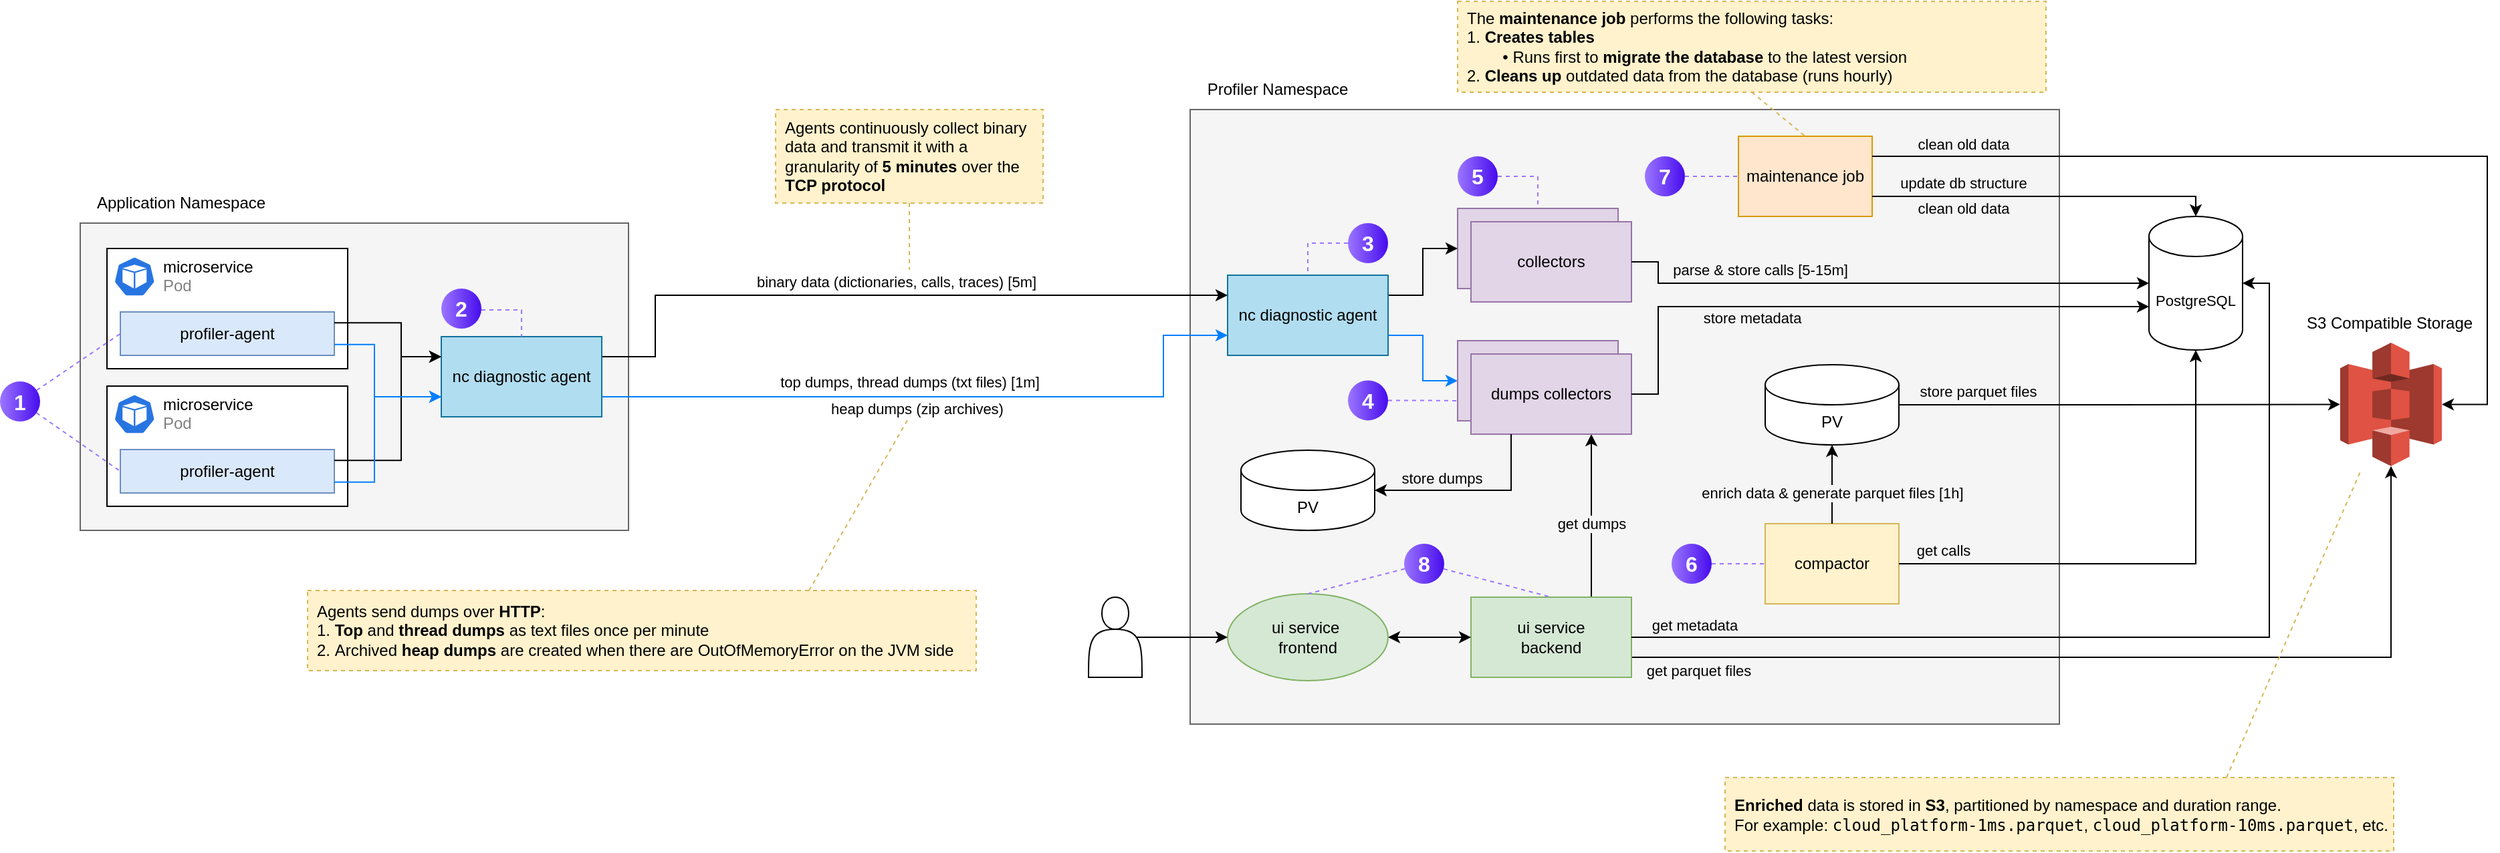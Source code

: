 <mxfile version="26.0.9" pages="2">
  <diagram id="FHbaf2GCtJhhZYs1ONkY" name="With Steps">
    <mxGraphModel dx="780" dy="496" grid="1" gridSize="10" guides="1" tooltips="1" connect="1" arrows="1" fold="1" page="1" pageScale="1" pageWidth="3000" pageHeight="3000" math="0" shadow="0">
      <root>
        <mxCell id="0" />
        <mxCell id="1" parent="0" />
        <mxCell id="_0dgUXA0g8c4YlFsxdia-1" value="" style="rounded=0;whiteSpace=wrap;html=1;fillColor=#f5f5f5;fontColor=#333333;strokeColor=#666666;" parent="1" vertex="1">
          <mxGeometry x="920" y="200" width="650" height="460" as="geometry" />
        </mxCell>
        <mxCell id="_0dgUXA0g8c4YlFsxdia-2" value="" style="rounded=0;whiteSpace=wrap;html=1;fillColor=#F5F5F5;fontColor=#333333;strokeColor=#666666;" parent="1" vertex="1">
          <mxGeometry x="90" y="285" width="410" height="230" as="geometry" />
        </mxCell>
        <mxCell id="_0dgUXA0g8c4YlFsxdia-3" value="" style="group" parent="1" vertex="1" connectable="0">
          <mxGeometry x="1120" y="274" width="130" height="70" as="geometry" />
        </mxCell>
        <mxCell id="_0dgUXA0g8c4YlFsxdia-4" value="" style="rounded=0;whiteSpace=wrap;html=1;fillColor=#e1d5e7;strokeColor=#9673a6;" parent="_0dgUXA0g8c4YlFsxdia-3" vertex="1">
          <mxGeometry width="120" height="60" as="geometry" />
        </mxCell>
        <mxCell id="_0dgUXA0g8c4YlFsxdia-5" value="collectors" style="rounded=0;whiteSpace=wrap;html=1;fillColor=#E1D5E7;strokeColor=#9673a6;" parent="_0dgUXA0g8c4YlFsxdia-3" vertex="1">
          <mxGeometry x="10" y="10" width="120" height="60" as="geometry" />
        </mxCell>
        <mxCell id="_0dgUXA0g8c4YlFsxdia-6" value="Application Namespace" style="text;html=1;align=center;verticalAlign=middle;resizable=0;points=[];autosize=1;strokeColor=none;fillColor=none;" parent="1" vertex="1">
          <mxGeometry x="90" y="255" width="150" height="30" as="geometry" />
        </mxCell>
        <mxCell id="_0dgUXA0g8c4YlFsxdia-7" value="&lt;font style=&quot;font-size: 11px;&quot;&gt;PostgreSQL&lt;/font&gt;" style="shape=cylinder3;whiteSpace=wrap;html=1;boundedLbl=1;backgroundOutline=1;size=15;" parent="1" vertex="1">
          <mxGeometry x="1637" y="280" width="70" height="100" as="geometry" />
        </mxCell>
        <mxCell id="_0dgUXA0g8c4YlFsxdia-8" value="PV" style="shape=cylinder3;whiteSpace=wrap;html=1;boundedLbl=1;backgroundOutline=1;size=15;" parent="1" vertex="1">
          <mxGeometry x="958" y="455" width="100" height="60" as="geometry" />
        </mxCell>
        <mxCell id="_0dgUXA0g8c4YlFsxdia-9" value="compactor" style="rounded=0;whiteSpace=wrap;html=1;fillColor=#FFF2CC;strokeColor=#d6b656;" parent="1" vertex="1">
          <mxGeometry x="1350" y="510" width="100" height="60" as="geometry" />
        </mxCell>
        <mxCell id="_0dgUXA0g8c4YlFsxdia-10" style="edgeStyle=orthogonalEdgeStyle;rounded=0;orthogonalLoop=1;jettySize=auto;html=1;exitX=1;exitY=0.5;exitDx=0;exitDy=0;exitPerimeter=0;entryX=0;entryY=0.5;entryDx=0;entryDy=0;entryPerimeter=0;" parent="1" source="_0dgUXA0g8c4YlFsxdia-12" target="_0dgUXA0g8c4YlFsxdia-48" edge="1">
          <mxGeometry relative="1" as="geometry">
            <mxPoint x="1777" y="421" as="targetPoint" />
          </mxGeometry>
        </mxCell>
        <mxCell id="_0dgUXA0g8c4YlFsxdia-11" value="store parquet files" style="edgeLabel;html=1;align=center;verticalAlign=middle;resizable=0;points=[];labelBackgroundColor=none;fontColor=default;" parent="_0dgUXA0g8c4YlFsxdia-10" vertex="1" connectable="0">
          <mxGeometry x="-0.582" y="1" relative="1" as="geometry">
            <mxPoint x="-10" y="-9" as="offset" />
          </mxGeometry>
        </mxCell>
        <mxCell id="_0dgUXA0g8c4YlFsxdia-12" value="PV" style="shape=cylinder3;whiteSpace=wrap;html=1;boundedLbl=1;backgroundOutline=1;size=15;" parent="1" vertex="1">
          <mxGeometry x="1350" y="391" width="100" height="60" as="geometry" />
        </mxCell>
        <mxCell id="_0dgUXA0g8c4YlFsxdia-13" style="edgeStyle=orthogonalEdgeStyle;rounded=0;orthogonalLoop=1;jettySize=auto;html=1;exitX=0.5;exitY=0;exitDx=0;exitDy=0;entryX=0.5;entryY=1;entryDx=0;entryDy=0;entryPerimeter=0;" parent="1" source="_0dgUXA0g8c4YlFsxdia-9" target="_0dgUXA0g8c4YlFsxdia-12" edge="1">
          <mxGeometry relative="1" as="geometry">
            <mxPoint x="1451" y="510" as="sourcePoint" />
          </mxGeometry>
        </mxCell>
        <mxCell id="_0dgUXA0g8c4YlFsxdia-14" value="enrich data &amp;amp; generate parquet files [1h]" style="edgeLabel;html=1;align=center;verticalAlign=middle;resizable=0;points=[];labelBackgroundColor=light-dark(#f5f5f5, #ededed);fontColor=default;" parent="_0dgUXA0g8c4YlFsxdia-13" vertex="1" connectable="0">
          <mxGeometry x="-0.258" y="3" relative="1" as="geometry">
            <mxPoint x="3" y="-1" as="offset" />
          </mxGeometry>
        </mxCell>
        <mxCell id="_0dgUXA0g8c4YlFsxdia-15" style="edgeStyle=orthogonalEdgeStyle;rounded=0;orthogonalLoop=1;jettySize=auto;html=1;exitX=1;exitY=0.75;exitDx=0;exitDy=0;entryX=0.5;entryY=1;entryDx=0;entryDy=0;entryPerimeter=0;sourcePerimeterSpacing=0;targetPerimeterSpacing=0;endSize=6;" parent="1" source="_0dgUXA0g8c4YlFsxdia-19" target="_0dgUXA0g8c4YlFsxdia-48" edge="1">
          <mxGeometry relative="1" as="geometry">
            <mxPoint x="1817.04" y="471" as="targetPoint" />
          </mxGeometry>
        </mxCell>
        <mxCell id="_0dgUXA0g8c4YlFsxdia-16" value="get parquet files" style="edgeLabel;html=1;align=center;verticalAlign=middle;resizable=0;points=[];labelBackgroundColor=light-dark(#f5f5f5, #ededed);fontColor=default;" parent="_0dgUXA0g8c4YlFsxdia-15" vertex="1" connectable="0">
          <mxGeometry x="-0.879" y="1" relative="1" as="geometry">
            <mxPoint x="7" y="11" as="offset" />
          </mxGeometry>
        </mxCell>
        <mxCell id="_0dgUXA0g8c4YlFsxdia-17" style="edgeStyle=orthogonalEdgeStyle;rounded=0;orthogonalLoop=1;jettySize=auto;html=1;exitX=0.75;exitY=0;exitDx=0;exitDy=0;entryX=0.75;entryY=1;entryDx=0;entryDy=0;" parent="1" source="_0dgUXA0g8c4YlFsxdia-19" target="_0dgUXA0g8c4YlFsxdia-61" edge="1">
          <mxGeometry relative="1" as="geometry" />
        </mxCell>
        <mxCell id="_0dgUXA0g8c4YlFsxdia-18" value="get dumps" style="edgeLabel;html=1;align=center;verticalAlign=middle;resizable=0;points=[];labelBackgroundColor=light-dark(#f5f5f5, #ededed);fontColor=default;" parent="_0dgUXA0g8c4YlFsxdia-17" vertex="1" connectable="0">
          <mxGeometry x="-0.067" relative="1" as="geometry">
            <mxPoint y="2" as="offset" />
          </mxGeometry>
        </mxCell>
        <mxCell id="_0dgUXA0g8c4YlFsxdia-19" value="ui service&lt;div&gt;backend&lt;/div&gt;" style="rounded=0;whiteSpace=wrap;html=1;fillColor=#D5E8D4;strokeColor=#82B366;" parent="1" vertex="1">
          <mxGeometry x="1130" y="565" width="120" height="60" as="geometry" />
        </mxCell>
        <mxCell id="_0dgUXA0g8c4YlFsxdia-20" value="&lt;div style=&quot;&quot;&gt;&lt;div&gt;&lt;span style=&quot;text-wrap: nowrap;&quot;&gt;Agents send dumps over &lt;b&gt;HTTP&lt;/b&gt;:&lt;/span&gt;&lt;/div&gt;&lt;div&gt;&lt;span style=&quot;text-wrap: nowrap; background-color: transparent; color: light-dark(rgb(0, 0, 0), rgb(255, 255, 255));&quot;&gt;1. &lt;b&gt;Top &lt;/b&gt;and &lt;b&gt;thread dumps&lt;/b&gt; as text files once per minute&lt;/span&gt;&lt;/div&gt;&lt;div&gt;&lt;span style=&quot;text-wrap: nowrap;&quot;&gt;2.&amp;nbsp;&lt;/span&gt;&lt;span style=&quot;background-color: transparent; text-wrap: nowrap;&quot;&gt;Archived &lt;b&gt;heap dumps&lt;/b&gt; are created when there are OutOfMemoryError on the JVM side&lt;/span&gt;&lt;/div&gt;&lt;/div&gt;" style="rounded=0;whiteSpace=wrap;html=1;labelBackgroundColor=none;fontSize=12;dashed=1;fillColor=#fff2cc;strokeColor=#d6b656;spacingLeft=5;align=left;" parent="1" vertex="1">
          <mxGeometry x="260" y="560" width="500" height="60" as="geometry" />
        </mxCell>
        <mxCell id="_0dgUXA0g8c4YlFsxdia-21" style="edgeStyle=orthogonalEdgeStyle;rounded=0;orthogonalLoop=1;jettySize=auto;html=1;exitX=1;exitY=0.5;exitDx=0;exitDy=0;entryX=0;entryY=0.5;entryDx=0;entryDy=0;startArrow=classic;startFill=1;" parent="1" source="_0dgUXA0g8c4YlFsxdia-22" target="_0dgUXA0g8c4YlFsxdia-19" edge="1">
          <mxGeometry relative="1" as="geometry" />
        </mxCell>
        <mxCell id="_0dgUXA0g8c4YlFsxdia-22" value="ui service&amp;nbsp;&lt;div&gt;frontend&lt;/div&gt;" style="ellipse;whiteSpace=wrap;html=1;fillColor=#D5E8D4;strokeColor=#82B366;" parent="1" vertex="1">
          <mxGeometry x="948" y="562.5" width="120" height="65" as="geometry" />
        </mxCell>
        <mxCell id="_0dgUXA0g8c4YlFsxdia-23" style="edgeStyle=orthogonalEdgeStyle;rounded=0;orthogonalLoop=1;jettySize=auto;html=1;exitX=0.9;exitY=0.5;exitDx=0;exitDy=0;exitPerimeter=0;entryX=0;entryY=0.5;entryDx=0;entryDy=0;" parent="1" source="_0dgUXA0g8c4YlFsxdia-24" target="_0dgUXA0g8c4YlFsxdia-22" edge="1">
          <mxGeometry relative="1" as="geometry" />
        </mxCell>
        <mxCell id="_0dgUXA0g8c4YlFsxdia-24" value="" style="shape=actor;whiteSpace=wrap;html=1;" parent="1" vertex="1">
          <mxGeometry x="844" y="565" width="40" height="60" as="geometry" />
        </mxCell>
        <mxCell id="_0dgUXA0g8c4YlFsxdia-25" value="maintenance job" style="rounded=0;whiteSpace=wrap;html=1;fillColor=#FFE6CC;strokeColor=#d79b00;" parent="1" vertex="1">
          <mxGeometry x="1330" y="220" width="100" height="60" as="geometry" />
        </mxCell>
        <mxCell id="_0dgUXA0g8c4YlFsxdia-26" style="edgeStyle=orthogonalEdgeStyle;rounded=0;orthogonalLoop=1;jettySize=auto;html=1;exitX=1;exitY=0.75;exitDx=0;exitDy=0;entryX=0.5;entryY=0;entryDx=0;entryDy=0;entryPerimeter=0;" parent="1" source="_0dgUXA0g8c4YlFsxdia-25" target="_0dgUXA0g8c4YlFsxdia-7" edge="1">
          <mxGeometry relative="1" as="geometry">
            <Array as="points">
              <mxPoint x="1672" y="265" />
            </Array>
          </mxGeometry>
        </mxCell>
        <mxCell id="_0dgUXA0g8c4YlFsxdia-27" style="edgeStyle=orthogonalEdgeStyle;rounded=0;orthogonalLoop=1;jettySize=auto;html=1;exitX=1;exitY=0.5;exitDx=0;exitDy=0;entryX=0.5;entryY=1;entryDx=0;entryDy=0;entryPerimeter=0;" parent="1" source="_0dgUXA0g8c4YlFsxdia-9" target="_0dgUXA0g8c4YlFsxdia-7" edge="1">
          <mxGeometry relative="1" as="geometry">
            <mxPoint x="1501" y="540" as="sourcePoint" />
          </mxGeometry>
        </mxCell>
        <mxCell id="_0dgUXA0g8c4YlFsxdia-28" value="get calls" style="edgeLabel;html=1;align=center;verticalAlign=middle;resizable=0;points=[];labelBackgroundColor=none;fontColor=default;" parent="_0dgUXA0g8c4YlFsxdia-27" vertex="1" connectable="0">
          <mxGeometry x="-0.831" y="-1" relative="1" as="geometry">
            <mxPoint y="-11" as="offset" />
          </mxGeometry>
        </mxCell>
        <mxCell id="_0dgUXA0g8c4YlFsxdia-29" style="edgeStyle=orthogonalEdgeStyle;rounded=0;orthogonalLoop=1;jettySize=auto;html=1;exitX=1;exitY=0.5;exitDx=0;exitDy=0;entryX=1;entryY=0.5;entryDx=0;entryDy=0;entryPerimeter=0;" parent="1" source="_0dgUXA0g8c4YlFsxdia-19" target="_0dgUXA0g8c4YlFsxdia-7" edge="1">
          <mxGeometry relative="1" as="geometry" />
        </mxCell>
        <mxCell id="_0dgUXA0g8c4YlFsxdia-30" value="get metadata" style="edgeLabel;html=1;align=center;verticalAlign=middle;resizable=0;points=[];labelBackgroundColor=light-dark(#f5f5f5, #ededed);fontColor=default;" parent="_0dgUXA0g8c4YlFsxdia-29" vertex="1" connectable="0">
          <mxGeometry x="-0.88" y="3" relative="1" as="geometry">
            <mxPoint x="1" y="-6" as="offset" />
          </mxGeometry>
        </mxCell>
        <mxCell id="_0dgUXA0g8c4YlFsxdia-31" style="edgeStyle=orthogonalEdgeStyle;rounded=0;orthogonalLoop=1;jettySize=auto;html=1;exitX=1;exitY=0.25;exitDx=0;exitDy=0;entryX=0;entryY=0.5;entryDx=0;entryDy=0;" parent="1" source="_0dgUXA0g8c4YlFsxdia-33" target="_0dgUXA0g8c4YlFsxdia-4" edge="1">
          <mxGeometry relative="1" as="geometry" />
        </mxCell>
        <mxCell id="_0dgUXA0g8c4YlFsxdia-32" style="edgeStyle=orthogonalEdgeStyle;rounded=0;orthogonalLoop=1;jettySize=auto;html=1;exitX=1;exitY=0.75;exitDx=0;exitDy=0;entryX=0;entryY=0.5;entryDx=0;entryDy=0;strokeColor=#007FFF;" parent="1" source="_0dgUXA0g8c4YlFsxdia-33" target="_0dgUXA0g8c4YlFsxdia-60" edge="1">
          <mxGeometry relative="1" as="geometry" />
        </mxCell>
        <mxCell id="_0dgUXA0g8c4YlFsxdia-33" value="nc diagnostic agent" style="rounded=0;whiteSpace=wrap;html=1;fillColor=#b1ddf0;strokeColor=#10739e;" parent="1" vertex="1">
          <mxGeometry x="948" y="324" width="120" height="60" as="geometry" />
        </mxCell>
        <mxCell id="_0dgUXA0g8c4YlFsxdia-34" value="&lt;div&gt;&lt;span style=&quot;&quot;&gt;clean old data&lt;/span&gt;&lt;/div&gt;" style="edgeLabel;html=1;align=center;verticalAlign=middle;resizable=0;points=[];labelBackgroundColor=light-dark(#f5f5f5, #ededed);fontColor=default;" parent="1" vertex="1" connectable="0">
          <mxGeometry x="1498.005" y="274" as="geometry" />
        </mxCell>
        <mxCell id="_0dgUXA0g8c4YlFsxdia-35" value="update db structure" style="edgeLabel;html=1;align=center;verticalAlign=middle;resizable=0;points=[];labelBackgroundColor=light-dark(#f5f5f5, #ededed);fontColor=default;" parent="1" vertex="1" connectable="0">
          <mxGeometry x="1498.003" y="255" as="geometry" />
        </mxCell>
        <mxCell id="_0dgUXA0g8c4YlFsxdia-36" value="&lt;b&gt;Enriched &lt;/b&gt;data is stored in &lt;b&gt;S3&lt;/b&gt;, partitioned by namespace and duration range.&lt;div&gt;For example: &lt;code data-is-only-node=&quot;&quot; data-end=&quot;134&quot; data-start=&quot;106&quot;&gt;cloud_platform-1ms.parquet&lt;/code&gt;, &lt;code data-end=&quot;165&quot; data-start=&quot;136&quot;&gt;cloud_platform-10ms.parquet&lt;/code&gt;, etc.&lt;br&gt;&lt;/div&gt;" style="rounded=0;whiteSpace=wrap;html=1;labelBackgroundColor=none;fontSize=12;dashed=1;fillColor=#fff2cc;strokeColor=#d6b656;spacingLeft=5;align=left;" parent="1" vertex="1">
          <mxGeometry x="1320" y="700" width="500" height="55" as="geometry" />
        </mxCell>
        <mxCell id="_0dgUXA0g8c4YlFsxdia-37" value="&lt;div&gt;&lt;div&gt;&lt;span style=&quot;text-wrap: nowrap;&quot;&gt;The &lt;b&gt;maintenance job&lt;/b&gt; performs the following tasks:&lt;/span&gt;&lt;/div&gt;&lt;div&gt;&lt;span style=&quot;color: light-dark(rgb(0, 0, 0), rgb(255, 255, 255)); text-wrap: nowrap; background-color: transparent;&quot;&gt;1.&amp;nbsp;&lt;/span&gt;&lt;b style=&quot;color: light-dark(rgb(0, 0, 0), rgb(255, 255, 255)); text-wrap: nowrap; background-color: transparent;&quot;&gt;Creates tables&lt;/b&gt;&lt;span style=&quot;text-wrap: nowrap;&quot;&gt;&lt;br&gt;&lt;/span&gt;&lt;/div&gt;&lt;div&gt;&lt;span style=&quot;background-color: transparent; text-wrap: nowrap;&quot;&gt;&lt;span style=&quot;white-space: pre;&quot;&gt;&#x9;&lt;/span&gt;•&amp;nbsp;&lt;/span&gt;&lt;span style=&quot;background-color: transparent; color: light-dark(rgb(0, 0, 0), rgb(255, 255, 255)); text-wrap: nowrap;&quot;&gt;Runs first to &lt;/span&gt;&lt;b style=&quot;background-color: transparent; color: light-dark(rgb(0, 0, 0), rgb(255, 255, 255)); text-wrap: nowrap;&quot;&gt;migrate the database&lt;/b&gt;&lt;span style=&quot;background-color: transparent; color: light-dark(rgb(0, 0, 0), rgb(255, 255, 255)); text-wrap: nowrap;&quot;&gt; to the latest version&lt;/span&gt;&lt;/div&gt;&lt;div&gt;&lt;span style=&quot;background-color: transparent; color: light-dark(rgb(0, 0, 0), rgb(255, 255, 255)); text-wrap: nowrap;&quot;&gt;2. &lt;/span&gt;&lt;b style=&quot;background-color: transparent; color: light-dark(rgb(0, 0, 0), rgb(255, 255, 255)); text-wrap: nowrap;&quot;&gt;Cleans up&lt;/b&gt;&lt;span style=&quot;background-color: transparent; color: light-dark(rgb(0, 0, 0), rgb(255, 255, 255)); text-wrap: nowrap;&quot;&gt; outdated data from the database (runs hourly)&lt;/span&gt;&lt;br&gt;&lt;/div&gt;&lt;/div&gt;" style="rounded=0;whiteSpace=wrap;html=1;labelBackgroundColor=none;fontSize=12;dashed=1;fillColor=#fff2cc;strokeColor=#d6b656;spacingLeft=5;align=left;" parent="1" vertex="1">
          <mxGeometry x="1120" y="119" width="440" height="68" as="geometry" />
        </mxCell>
        <mxCell id="_0dgUXA0g8c4YlFsxdia-38" value="" style="endArrow=none;dashed=1;html=1;rounded=0;fontSize=12;strokeColor=#d6b656;strokeWidth=1;fillColor=#fff2cc;exitX=0.75;exitY=0;exitDx=0;exitDy=0;" parent="1" source="_0dgUXA0g8c4YlFsxdia-36" edge="1">
          <mxGeometry width="50" height="50" relative="1" as="geometry">
            <mxPoint x="1850" y="570" as="sourcePoint" />
            <mxPoint x="1795.136" y="471" as="targetPoint" />
          </mxGeometry>
        </mxCell>
        <mxCell id="_0dgUXA0g8c4YlFsxdia-39" value="" style="group;fillColor=none;" parent="1" vertex="1" connectable="0">
          <mxGeometry x="110" y="304" width="180" height="96" as="geometry" />
        </mxCell>
        <mxCell id="_0dgUXA0g8c4YlFsxdia-40" value="&lt;blockquote style=&quot;margin: 0px 0px 0px 40px; border: none; padding: 0px;&quot;&gt;&lt;span style=&quot;background-color: initial;&quot;&gt;microservice&lt;/span&gt;&lt;/blockquote&gt;&lt;blockquote style=&quot;margin: 0px 0px 0px 40px; border: none; padding: 0px;&quot;&gt;&lt;span style=&quot;color: rgb(128, 128, 128); background-color: initial;&quot;&gt;Pod&lt;/span&gt;&lt;br&gt;&lt;/blockquote&gt;" style="strokeColor=default;fillColor=default;shadow=0;strokeWidth=1;rounded=0;absoluteArcSize=1;arcSize=2;fontSize=12;fontColor=#000000;align=left;html=1;verticalAlign=top;horizontal=1;spacingTop=0;" parent="_0dgUXA0g8c4YlFsxdia-39" vertex="1">
          <mxGeometry width="180" height="90" as="geometry" />
        </mxCell>
        <mxCell id="_0dgUXA0g8c4YlFsxdia-41" value="" style="aspect=fixed;sketch=0;html=1;dashed=0;whitespace=wrap;verticalLabelPosition=bottom;verticalAlign=top;fillColor=#2875E2;strokeColor=#ffffff;points=[[0.005,0.63,0],[0.1,0.2,0],[0.9,0.2,0],[0.5,0,0],[0.995,0.63,0],[0.72,0.99,0],[0.5,1,0],[0.28,0.99,0]];shape=mxgraph.kubernetes.icon2;prIcon=pod" parent="_0dgUXA0g8c4YlFsxdia-39" vertex="1">
          <mxGeometry x="5" y="6" width="31.24" height="30" as="geometry" />
        </mxCell>
        <mxCell id="_0dgUXA0g8c4YlFsxdia-42" value="profiler-agent" style="rounded=0;whiteSpace=wrap;html=1;fillColor=#dae8fc;strokeColor=#6c8ebf;" parent="_0dgUXA0g8c4YlFsxdia-39" vertex="1">
          <mxGeometry x="10" y="47.5" width="160" height="32.5" as="geometry" />
        </mxCell>
        <mxCell id="_0dgUXA0g8c4YlFsxdia-43" value="Profiler Namespace" style="text;html=1;align=center;verticalAlign=middle;resizable=0;points=[];autosize=1;strokeColor=none;fillColor=none;" parent="1" vertex="1">
          <mxGeometry x="920" y="170" width="130" height="30" as="geometry" />
        </mxCell>
        <mxCell id="_0dgUXA0g8c4YlFsxdia-44" value="" style="group" parent="1" vertex="1" connectable="0">
          <mxGeometry x="110" y="407" width="180" height="90" as="geometry" />
        </mxCell>
        <mxCell id="_0dgUXA0g8c4YlFsxdia-45" value="&lt;blockquote style=&quot;margin: 0px 0px 0px 40px; border: none; padding: 0px;&quot;&gt;&lt;span style=&quot;background-color: initial;&quot;&gt;microservice&lt;/span&gt;&lt;/blockquote&gt;&lt;blockquote style=&quot;margin: 0px 0px 0px 40px; border: none; padding: 0px;&quot;&gt;&lt;span style=&quot;color: rgb(128, 128, 128); background-color: initial;&quot;&gt;Pod&lt;/span&gt;&lt;br&gt;&lt;/blockquote&gt;" style="strokeColor=#000000;fillColor=default;shadow=0;strokeWidth=1;rounded=0;absoluteArcSize=1;arcSize=2;fontSize=12;fontColor=#000000;align=left;html=1;verticalAlign=top;horizontal=1;spacingTop=0;" parent="_0dgUXA0g8c4YlFsxdia-44" vertex="1">
          <mxGeometry width="180" height="90" as="geometry" />
        </mxCell>
        <mxCell id="_0dgUXA0g8c4YlFsxdia-46" value="" style="aspect=fixed;sketch=0;html=1;dashed=0;whitespace=wrap;verticalLabelPosition=bottom;verticalAlign=top;fillColor=#2875E2;strokeColor=#ffffff;points=[[0.005,0.63,0],[0.1,0.2,0],[0.9,0.2,0],[0.5,0,0],[0.995,0.63,0],[0.72,0.99,0],[0.5,1,0],[0.28,0.99,0]];shape=mxgraph.kubernetes.icon2;prIcon=pod" parent="_0dgUXA0g8c4YlFsxdia-44" vertex="1">
          <mxGeometry x="5" y="6" width="31.24" height="30" as="geometry" />
        </mxCell>
        <mxCell id="_0dgUXA0g8c4YlFsxdia-47" value="profiler-agent" style="rounded=0;whiteSpace=wrap;html=1;fillColor=#dae8fc;strokeColor=#6c8ebf;" parent="_0dgUXA0g8c4YlFsxdia-44" vertex="1">
          <mxGeometry x="10" y="47.5" width="160" height="32.5" as="geometry" />
        </mxCell>
        <mxCell id="_0dgUXA0g8c4YlFsxdia-48" value="" style="outlineConnect=0;dashed=0;verticalLabelPosition=bottom;verticalAlign=top;align=center;html=1;shape=mxgraph.aws3.s3;fillColor=#E05243;gradientColor=none;spacingBottom=0;spacing=2;" parent="1" vertex="1">
          <mxGeometry x="1780" y="374.5" width="76" height="92.4" as="geometry" />
        </mxCell>
        <mxCell id="_0dgUXA0g8c4YlFsxdia-49" value="&lt;span style=&quot;font-family: Helvetica; font-size: 12px; font-style: normal; font-variant-ligatures: normal; font-variant-caps: normal; font-weight: 400; letter-spacing: normal; orphans: 2; text-align: center; text-indent: 0px; text-transform: none; widows: 2; word-spacing: 0px; -webkit-text-stroke-width: 0px; white-space: nowrap; text-decoration-thickness: initial; text-decoration-style: initial; text-decoration-color: initial; float: none; display: inline !important;&quot;&gt;S3 Compatible Storage&lt;/span&gt;" style="text;whiteSpace=wrap;html=1;labelBackgroundColor=none;fontColor=default;" parent="1" vertex="1">
          <mxGeometry x="1753" y="345.5" width="130" height="29" as="geometry" />
        </mxCell>
        <mxCell id="_0dgUXA0g8c4YlFsxdia-50" style="edgeStyle=orthogonalEdgeStyle;rounded=0;orthogonalLoop=1;jettySize=auto;html=1;exitX=1;exitY=0.25;exitDx=0;exitDy=0;entryX=0;entryY=0.25;entryDx=0;entryDy=0;" parent="1" source="_0dgUXA0g8c4YlFsxdia-53" target="_0dgUXA0g8c4YlFsxdia-33" edge="1">
          <mxGeometry relative="1" as="geometry">
            <Array as="points">
              <mxPoint x="520" y="385" />
              <mxPoint x="520" y="339" />
            </Array>
          </mxGeometry>
        </mxCell>
        <mxCell id="_0dgUXA0g8c4YlFsxdia-51" value="binary data (dictionaries, calls, traces) [5m]" style="edgeLabel;html=1;align=center;verticalAlign=middle;resizable=0;points=[];" parent="_0dgUXA0g8c4YlFsxdia-50" vertex="1" connectable="0">
          <mxGeometry x="0.089" y="1" relative="1" as="geometry">
            <mxPoint x="-14" y="-9" as="offset" />
          </mxGeometry>
        </mxCell>
        <mxCell id="_0dgUXA0g8c4YlFsxdia-52" style="edgeStyle=orthogonalEdgeStyle;rounded=0;orthogonalLoop=1;jettySize=auto;html=1;exitX=1;exitY=0.75;exitDx=0;exitDy=0;entryX=0;entryY=0.75;entryDx=0;entryDy=0;strokeColor=#007FFF;" parent="1" source="_0dgUXA0g8c4YlFsxdia-53" target="_0dgUXA0g8c4YlFsxdia-33" edge="1">
          <mxGeometry relative="1" as="geometry">
            <Array as="points">
              <mxPoint x="900" y="415" />
              <mxPoint x="900" y="369" />
            </Array>
          </mxGeometry>
        </mxCell>
        <mxCell id="_0dgUXA0g8c4YlFsxdia-53" value="nc diagnostic agent" style="rounded=0;whiteSpace=wrap;html=1;fillColor=#B1DDF0;strokeColor=#10739e;" parent="1" vertex="1">
          <mxGeometry x="360" y="370" width="120" height="60" as="geometry" />
        </mxCell>
        <mxCell id="_0dgUXA0g8c4YlFsxdia-54" style="edgeStyle=orthogonalEdgeStyle;rounded=0;orthogonalLoop=1;jettySize=auto;html=1;exitX=1;exitY=0.25;exitDx=0;exitDy=0;entryX=0;entryY=0.25;entryDx=0;entryDy=0;" parent="1" source="_0dgUXA0g8c4YlFsxdia-42" target="_0dgUXA0g8c4YlFsxdia-53" edge="1">
          <mxGeometry relative="1" as="geometry">
            <Array as="points">
              <mxPoint x="330" y="360" />
              <mxPoint x="330" y="385" />
            </Array>
          </mxGeometry>
        </mxCell>
        <mxCell id="_0dgUXA0g8c4YlFsxdia-55" style="edgeStyle=orthogonalEdgeStyle;rounded=0;orthogonalLoop=1;jettySize=auto;html=1;exitX=1;exitY=0.25;exitDx=0;exitDy=0;entryX=0;entryY=0.25;entryDx=0;entryDy=0;" parent="1" source="_0dgUXA0g8c4YlFsxdia-47" target="_0dgUXA0g8c4YlFsxdia-53" edge="1">
          <mxGeometry relative="1" as="geometry">
            <Array as="points">
              <mxPoint x="330" y="463" />
              <mxPoint x="330" y="385" />
            </Array>
          </mxGeometry>
        </mxCell>
        <mxCell id="_0dgUXA0g8c4YlFsxdia-56" style="edgeStyle=orthogonalEdgeStyle;rounded=0;orthogonalLoop=1;jettySize=auto;html=1;exitX=1;exitY=0.75;exitDx=0;exitDy=0;entryX=0;entryY=0.75;entryDx=0;entryDy=0;strokeColor=#007FFF;" parent="1" source="_0dgUXA0g8c4YlFsxdia-42" target="_0dgUXA0g8c4YlFsxdia-53" edge="1">
          <mxGeometry relative="1" as="geometry">
            <Array as="points">
              <mxPoint x="310" y="376" />
              <mxPoint x="310" y="415" />
            </Array>
          </mxGeometry>
        </mxCell>
        <mxCell id="_0dgUXA0g8c4YlFsxdia-57" style="edgeStyle=orthogonalEdgeStyle;rounded=0;orthogonalLoop=1;jettySize=auto;html=1;exitX=1;exitY=0.75;exitDx=0;exitDy=0;entryX=0;entryY=0.75;entryDx=0;entryDy=0;strokeColor=#007FFF;" parent="1" source="_0dgUXA0g8c4YlFsxdia-47" target="_0dgUXA0g8c4YlFsxdia-53" edge="1">
          <mxGeometry relative="1" as="geometry">
            <Array as="points">
              <mxPoint x="310" y="479" />
              <mxPoint x="310" y="415" />
            </Array>
          </mxGeometry>
        </mxCell>
        <mxCell id="_0dgUXA0g8c4YlFsxdia-58" value="&lt;div style=&quot;&quot;&gt;Agents continuously collect binary data and transmit it with a granularity of &lt;b&gt;5 minutes&lt;/b&gt; over the &lt;b&gt;TCP protocol&lt;/b&gt;&lt;br&gt;&lt;/div&gt;" style="rounded=0;whiteSpace=wrap;html=1;labelBackgroundColor=none;fontSize=12;dashed=1;fillColor=#fff2cc;strokeColor=#d6b656;spacingLeft=5;align=left;" parent="1" vertex="1">
          <mxGeometry x="610" y="200" width="200" height="70" as="geometry" />
        </mxCell>
        <mxCell id="_0dgUXA0g8c4YlFsxdia-59" value="" style="group" parent="1" vertex="1" connectable="0">
          <mxGeometry x="1120" y="373" width="130" height="70" as="geometry" />
        </mxCell>
        <mxCell id="_0dgUXA0g8c4YlFsxdia-60" value="" style="rounded=0;whiteSpace=wrap;html=1;fillColor=#e1d5e7;strokeColor=#9673a6;" parent="_0dgUXA0g8c4YlFsxdia-59" vertex="1">
          <mxGeometry width="120" height="60" as="geometry" />
        </mxCell>
        <mxCell id="_0dgUXA0g8c4YlFsxdia-61" value="dumps collectors" style="rounded=0;whiteSpace=wrap;html=1;fillColor=#e1d5e7;strokeColor=#9673a6;" parent="_0dgUXA0g8c4YlFsxdia-59" vertex="1">
          <mxGeometry x="10" y="10" width="120" height="60" as="geometry" />
        </mxCell>
        <mxCell id="_0dgUXA0g8c4YlFsxdia-62" style="edgeStyle=orthogonalEdgeStyle;rounded=0;orthogonalLoop=1;jettySize=auto;html=1;exitX=1;exitY=0.5;exitDx=0;exitDy=0;entryX=0;entryY=0.5;entryDx=0;entryDy=0;entryPerimeter=0;" parent="1" source="_0dgUXA0g8c4YlFsxdia-5" target="_0dgUXA0g8c4YlFsxdia-7" edge="1">
          <mxGeometry relative="1" as="geometry">
            <Array as="points">
              <mxPoint x="1270" y="314" />
              <mxPoint x="1270" y="330" />
            </Array>
          </mxGeometry>
        </mxCell>
        <mxCell id="_0dgUXA0g8c4YlFsxdia-63" style="edgeStyle=orthogonalEdgeStyle;rounded=0;orthogonalLoop=1;jettySize=auto;html=1;exitX=1;exitY=0.5;exitDx=0;exitDy=0;entryX=0;entryY=0;entryDx=0;entryDy=67.5;entryPerimeter=0;" parent="1" source="_0dgUXA0g8c4YlFsxdia-61" target="_0dgUXA0g8c4YlFsxdia-7" edge="1">
          <mxGeometry relative="1" as="geometry">
            <Array as="points">
              <mxPoint x="1270" y="413" />
              <mxPoint x="1270" y="348" />
            </Array>
          </mxGeometry>
        </mxCell>
        <mxCell id="_0dgUXA0g8c4YlFsxdia-64" style="edgeStyle=orthogonalEdgeStyle;rounded=0;orthogonalLoop=1;jettySize=auto;html=1;exitX=0.25;exitY=1;exitDx=0;exitDy=0;entryX=1;entryY=0.5;entryDx=0;entryDy=0;entryPerimeter=0;" parent="1" source="_0dgUXA0g8c4YlFsxdia-61" target="_0dgUXA0g8c4YlFsxdia-8" edge="1">
          <mxGeometry relative="1" as="geometry" />
        </mxCell>
        <mxCell id="_0dgUXA0g8c4YlFsxdia-65" value="store dumps" style="edgeLabel;html=1;align=center;verticalAlign=middle;resizable=0;points=[];labelBackgroundColor=light-dark(#f5f5f5, #ededed);fontColor=default;" parent="_0dgUXA0g8c4YlFsxdia-64" vertex="1" connectable="0">
          <mxGeometry x="0.308" y="-2" relative="1" as="geometry">
            <mxPoint y="-7" as="offset" />
          </mxGeometry>
        </mxCell>
        <mxCell id="_0dgUXA0g8c4YlFsxdia-66" value="" style="endArrow=none;dashed=1;html=1;rounded=0;fontSize=12;strokeColor=#d6b656;strokeWidth=1;fillColor=#fff2cc;exitX=0.5;exitY=1;exitDx=0;exitDy=0;entryX=0.5;entryY=0;entryDx=0;entryDy=0;" parent="1" target="_0dgUXA0g8c4YlFsxdia-25" edge="1">
          <mxGeometry width="50" height="50" relative="1" as="geometry">
            <mxPoint x="1340" y="187" as="sourcePoint" />
            <mxPoint x="1400" y="229" as="targetPoint" />
          </mxGeometry>
        </mxCell>
        <mxCell id="_0dgUXA0g8c4YlFsxdia-67" value="top dumps, thread dumps (txt files) [&lt;span style=&quot;background-color: light-dark(#ffffff, var(--ge-dark-color, #121212)); color: light-dark(rgb(0, 0, 0), rgb(255, 255, 255));&quot;&gt;1m]&lt;/span&gt;" style="edgeLabel;html=1;align=center;verticalAlign=middle;resizable=0;points=[];" parent="1" vertex="1" connectable="0">
          <mxGeometry x="710.0" y="403.5" as="geometry" />
        </mxCell>
        <mxCell id="_0dgUXA0g8c4YlFsxdia-68" value="heap dumps (zip archives)&amp;nbsp;" style="edgeLabel;html=1;align=center;verticalAlign=middle;resizable=0;points=[];" parent="1" vertex="1" connectable="0">
          <mxGeometry x="717.0" y="423.5" as="geometry" />
        </mxCell>
        <mxCell id="_0dgUXA0g8c4YlFsxdia-69" value="" style="endArrow=none;dashed=1;html=1;rounded=0;fontSize=12;strokeColor=#d6b656;strokeWidth=1;fillColor=#fff2cc;exitX=0.5;exitY=1;exitDx=0;exitDy=0;" parent="1" source="_0dgUXA0g8c4YlFsxdia-58" edge="1">
          <mxGeometry width="50" height="50" relative="1" as="geometry">
            <mxPoint x="720" y="260" as="sourcePoint" />
            <mxPoint x="710" y="320" as="targetPoint" />
          </mxGeometry>
        </mxCell>
        <mxCell id="_0dgUXA0g8c4YlFsxdia-70" value="" style="endArrow=none;dashed=1;html=1;rounded=0;fontSize=12;strokeColor=#d6b656;strokeWidth=1;fillColor=#fff2cc;exitX=0.75;exitY=0;exitDx=0;exitDy=0;" parent="1" source="_0dgUXA0g8c4YlFsxdia-20" edge="1">
          <mxGeometry width="50" height="50" relative="1" as="geometry">
            <mxPoint x="720" y="280" as="sourcePoint" />
            <mxPoint x="710" y="430" as="targetPoint" />
          </mxGeometry>
        </mxCell>
        <mxCell id="_0dgUXA0g8c4YlFsxdia-99" style="rounded=0;orthogonalLoop=1;jettySize=auto;html=1;entryX=0;entryY=0.5;entryDx=0;entryDy=0;startArrow=none;startFill=0;endArrow=none;dashed=1;strokeColor=#9B76FF;" parent="1" source="_0dgUXA0g8c4YlFsxdia-92" target="_0dgUXA0g8c4YlFsxdia-47" edge="1">
          <mxGeometry relative="1" as="geometry" />
        </mxCell>
        <mxCell id="_0dgUXA0g8c4YlFsxdia-100" style="rounded=0;orthogonalLoop=1;jettySize=auto;html=1;entryX=0;entryY=0.5;entryDx=0;entryDy=0;dashed=1;endArrow=none;startFill=0;strokeColor=#9B76FF;" parent="1" source="_0dgUXA0g8c4YlFsxdia-92" target="_0dgUXA0g8c4YlFsxdia-42" edge="1">
          <mxGeometry relative="1" as="geometry" />
        </mxCell>
        <mxCell id="_0dgUXA0g8c4YlFsxdia-92" value="1" style="ellipse;whiteSpace=wrap;html=1;aspect=fixed;rotation=0;gradientColor=#470CED;strokeColor=none;gradientDirection=east;fillColor=#9B76FF;rounded=0;pointerEvents=0;fontFamily=Helvetica;fontSize=16;fontColor=#FFFFFF;spacingTop=4;spacingBottom=4;spacingLeft=4;spacingRight=4;points=[];fontStyle=1" parent="1" vertex="1">
          <mxGeometry x="30" y="403.5" width="30" height="30" as="geometry" />
        </mxCell>
        <mxCell id="_0dgUXA0g8c4YlFsxdia-104" style="edgeStyle=orthogonalEdgeStyle;rounded=0;orthogonalLoop=1;jettySize=auto;html=1;entryX=0.5;entryY=0;entryDx=0;entryDy=0;strokeColor=#9B76FF;dashed=1;endArrow=none;startFill=0;" parent="1" source="_0dgUXA0g8c4YlFsxdia-97" target="_0dgUXA0g8c4YlFsxdia-53" edge="1">
          <mxGeometry relative="1" as="geometry">
            <Array as="points">
              <mxPoint x="420" y="350" />
            </Array>
          </mxGeometry>
        </mxCell>
        <mxCell id="_0dgUXA0g8c4YlFsxdia-97" value="2" style="ellipse;whiteSpace=wrap;html=1;aspect=fixed;rotation=0;gradientColor=#470CED;strokeColor=none;gradientDirection=east;fillColor=#9B76FF;rounded=0;pointerEvents=0;fontFamily=Helvetica;fontSize=16;fontColor=#FFFFFF;spacingTop=4;spacingBottom=4;spacingLeft=4;spacingRight=4;points=[];fontStyle=1" parent="1" vertex="1">
          <mxGeometry x="360" y="334" width="30" height="30" as="geometry" />
        </mxCell>
        <mxCell id="_0dgUXA0g8c4YlFsxdia-106" style="edgeStyle=orthogonalEdgeStyle;rounded=0;orthogonalLoop=1;jettySize=auto;html=1;entryX=0.5;entryY=0;entryDx=0;entryDy=0;dashed=1;endArrow=none;startFill=0;strokeColor=#9B76FF;" parent="1" source="_0dgUXA0g8c4YlFsxdia-105" target="_0dgUXA0g8c4YlFsxdia-33" edge="1">
          <mxGeometry relative="1" as="geometry">
            <Array as="points">
              <mxPoint x="1008" y="300" />
            </Array>
          </mxGeometry>
        </mxCell>
        <mxCell id="_0dgUXA0g8c4YlFsxdia-105" value="3" style="ellipse;whiteSpace=wrap;html=1;aspect=fixed;rotation=0;gradientColor=#470CED;strokeColor=none;gradientDirection=east;fillColor=#9B76FF;rounded=0;pointerEvents=0;fontFamily=Helvetica;fontSize=16;fontColor=#FFFFFF;spacingTop=4;spacingBottom=4;spacingLeft=4;spacingRight=4;points=[];fontStyle=1" parent="1" vertex="1">
          <mxGeometry x="1038" y="285" width="30" height="30" as="geometry" />
        </mxCell>
        <mxCell id="_0dgUXA0g8c4YlFsxdia-108" style="edgeStyle=orthogonalEdgeStyle;rounded=0;orthogonalLoop=1;jettySize=auto;html=1;entryX=0;entryY=0.75;entryDx=0;entryDy=0;endArrow=none;startFill=0;dashed=1;strokeColor=#9B76FF;" parent="1" source="_0dgUXA0g8c4YlFsxdia-107" target="_0dgUXA0g8c4YlFsxdia-60" edge="1">
          <mxGeometry relative="1" as="geometry" />
        </mxCell>
        <mxCell id="_0dgUXA0g8c4YlFsxdia-107" value="4" style="ellipse;whiteSpace=wrap;html=1;aspect=fixed;rotation=0;gradientColor=#470CED;strokeColor=none;gradientDirection=east;fillColor=#9B76FF;rounded=0;pointerEvents=0;fontFamily=Helvetica;fontSize=16;fontColor=#FFFFFF;spacingTop=4;spacingBottom=4;spacingLeft=4;spacingRight=4;points=[];fontStyle=1" parent="1" vertex="1">
          <mxGeometry x="1038" y="402.7" width="30" height="30" as="geometry" />
        </mxCell>
        <mxCell id="_0dgUXA0g8c4YlFsxdia-111" style="edgeStyle=orthogonalEdgeStyle;rounded=0;orthogonalLoop=1;jettySize=auto;html=1;entryX=0.5;entryY=0;entryDx=0;entryDy=0;strokeColor=#9B76FF;endArrow=none;startFill=0;dashed=1;" parent="1" source="_0dgUXA0g8c4YlFsxdia-109" target="_0dgUXA0g8c4YlFsxdia-4" edge="1">
          <mxGeometry relative="1" as="geometry">
            <Array as="points">
              <mxPoint x="1180" y="250" />
            </Array>
          </mxGeometry>
        </mxCell>
        <mxCell id="_0dgUXA0g8c4YlFsxdia-109" value="5" style="ellipse;whiteSpace=wrap;html=1;aspect=fixed;rotation=0;gradientColor=#470CED;strokeColor=none;gradientDirection=east;fillColor=#9B76FF;rounded=0;pointerEvents=0;fontFamily=Helvetica;fontSize=16;fontColor=#FFFFFF;spacingTop=4;spacingBottom=4;spacingLeft=4;spacingRight=4;points=[];fontStyle=1" parent="1" vertex="1">
          <mxGeometry x="1120" y="235" width="30" height="30" as="geometry" />
        </mxCell>
        <mxCell id="_0dgUXA0g8c4YlFsxdia-114" style="edgeStyle=orthogonalEdgeStyle;rounded=0;orthogonalLoop=1;jettySize=auto;html=1;entryX=0;entryY=0.5;entryDx=0;entryDy=0;strokeColor=#9B76FF;endArrow=none;startFill=0;dashed=1;" parent="1" source="_0dgUXA0g8c4YlFsxdia-112" target="_0dgUXA0g8c4YlFsxdia-9" edge="1">
          <mxGeometry relative="1" as="geometry" />
        </mxCell>
        <mxCell id="_0dgUXA0g8c4YlFsxdia-112" value="6" style="ellipse;whiteSpace=wrap;html=1;aspect=fixed;rotation=0;gradientColor=#470CED;strokeColor=none;gradientDirection=east;fillColor=#9B76FF;rounded=0;pointerEvents=0;fontFamily=Helvetica;fontSize=16;fontColor=#FFFFFF;spacingTop=4;spacingBottom=4;spacingLeft=4;spacingRight=4;points=[];fontStyle=1" parent="1" vertex="1">
          <mxGeometry x="1280" y="525" width="30" height="30" as="geometry" />
        </mxCell>
        <mxCell id="_0dgUXA0g8c4YlFsxdia-118" style="edgeStyle=orthogonalEdgeStyle;rounded=0;orthogonalLoop=1;jettySize=auto;html=1;entryX=0;entryY=0.5;entryDx=0;entryDy=0;endArrow=none;startFill=0;strokeColor=#9B76FF;dashed=1;" parent="1" source="_0dgUXA0g8c4YlFsxdia-117" target="_0dgUXA0g8c4YlFsxdia-25" edge="1">
          <mxGeometry relative="1" as="geometry" />
        </mxCell>
        <mxCell id="_0dgUXA0g8c4YlFsxdia-117" value="7" style="ellipse;whiteSpace=wrap;html=1;aspect=fixed;rotation=0;gradientColor=#470CED;strokeColor=none;gradientDirection=east;fillColor=#9B76FF;rounded=0;pointerEvents=0;fontFamily=Helvetica;fontSize=16;fontColor=#FFFFFF;spacingTop=4;spacingBottom=4;spacingLeft=4;spacingRight=4;points=[];fontStyle=1" parent="1" vertex="1">
          <mxGeometry x="1260" y="235" width="30" height="30" as="geometry" />
        </mxCell>
        <mxCell id="_0dgUXA0g8c4YlFsxdia-121" style="rounded=0;orthogonalLoop=1;jettySize=auto;html=1;entryX=0.5;entryY=0;entryDx=0;entryDy=0;strokeColor=#9B76FF;endArrow=none;startFill=0;dashed=1;" parent="1" source="_0dgUXA0g8c4YlFsxdia-119" target="_0dgUXA0g8c4YlFsxdia-22" edge="1">
          <mxGeometry relative="1" as="geometry" />
        </mxCell>
        <mxCell id="_0dgUXA0g8c4YlFsxdia-122" style="rounded=0;orthogonalLoop=1;jettySize=auto;html=1;entryX=0.5;entryY=0;entryDx=0;entryDy=0;strokeColor=#9B76FF;endArrow=none;startFill=0;dashed=1;" parent="1" source="_0dgUXA0g8c4YlFsxdia-119" target="_0dgUXA0g8c4YlFsxdia-19" edge="1">
          <mxGeometry relative="1" as="geometry" />
        </mxCell>
        <mxCell id="_0dgUXA0g8c4YlFsxdia-119" value="8" style="ellipse;whiteSpace=wrap;html=1;aspect=fixed;rotation=0;gradientColor=#470CED;strokeColor=none;gradientDirection=east;fillColor=#9B76FF;rounded=0;pointerEvents=0;fontFamily=Helvetica;fontSize=16;fontColor=#FFFFFF;spacingTop=4;spacingBottom=4;spacingLeft=4;spacingRight=4;points=[];fontStyle=1" parent="1" vertex="1">
          <mxGeometry x="1080" y="525" width="30" height="30" as="geometry" />
        </mxCell>
        <mxCell id="LpKuNeXpybV-f3NLbSvo-1" value="parse &amp;amp; store calls [5-15m]" style="edgeLabel;html=1;align=center;verticalAlign=middle;resizable=0;points=[];fontColor=default;labelBackgroundColor=none;" parent="1" vertex="1" connectable="0">
          <mxGeometry x="1340" y="290" as="geometry">
            <mxPoint x="6" y="30" as="offset" />
          </mxGeometry>
        </mxCell>
        <mxCell id="LpKuNeXpybV-f3NLbSvo-2" value="store metadata" style="edgeLabel;html=1;align=center;verticalAlign=middle;resizable=0;points=[];fontColor=default;labelBackgroundColor=none;" parent="1" vertex="1" connectable="0">
          <mxGeometry x="1339.997" y="356.0" as="geometry" />
        </mxCell>
        <mxCell id="2nJbm70fbmF6R4WJWjnB-1" style="edgeStyle=orthogonalEdgeStyle;rounded=0;orthogonalLoop=1;jettySize=auto;html=1;exitX=1;exitY=0.25;exitDx=0;exitDy=0;entryX=1;entryY=0.5;entryDx=0;entryDy=0;entryPerimeter=0;" parent="1" source="_0dgUXA0g8c4YlFsxdia-25" target="_0dgUXA0g8c4YlFsxdia-48" edge="1">
          <mxGeometry relative="1" as="geometry">
            <Array as="points">
              <mxPoint x="1890" y="235" />
              <mxPoint x="1890" y="421" />
            </Array>
          </mxGeometry>
        </mxCell>
        <mxCell id="2nJbm70fbmF6R4WJWjnB-3" value="&lt;div&gt;&lt;span style=&quot;&quot;&gt;clean old data&lt;/span&gt;&lt;/div&gt;" style="edgeLabel;html=1;align=center;verticalAlign=middle;resizable=0;points=[];labelBackgroundColor=light-dark(#f5f5f5, #ededed);fontColor=default;" parent="1" vertex="1" connectable="0">
          <mxGeometry x="1497.995" y="226" as="geometry" />
        </mxCell>
      </root>
    </mxGraphModel>
  </diagram>
  <diagram id="BTPm5eAul0cIcQF_9M95" name="Main">
    <mxGraphModel dx="1300" dy="827" grid="1" gridSize="10" guides="1" tooltips="1" connect="1" arrows="1" fold="1" page="1" pageScale="1" pageWidth="3000" pageHeight="3000" math="0" shadow="0">
      <root>
        <mxCell id="0" />
        <mxCell id="1" parent="0" />
        <mxCell id="x3ROV1wlzOylkpjwtZsS-1" value="" style="rounded=0;whiteSpace=wrap;html=1;fillColor=#f5f5f5;fontColor=#333333;strokeColor=#666666;" parent="1" vertex="1">
          <mxGeometry x="920" y="200" width="650" height="460" as="geometry" />
        </mxCell>
        <mxCell id="x3ROV1wlzOylkpjwtZsS-2" value="" style="rounded=0;whiteSpace=wrap;html=1;fillColor=#f5f5f5;fontColor=#333333;strokeColor=#666666;" parent="1" vertex="1">
          <mxGeometry x="90" y="285" width="410" height="230" as="geometry" />
        </mxCell>
        <mxCell id="x3ROV1wlzOylkpjwtZsS-6" value="" style="group" parent="1" vertex="1" connectable="0">
          <mxGeometry x="1120" y="274" width="130" height="70" as="geometry" />
        </mxCell>
        <mxCell id="x3ROV1wlzOylkpjwtZsS-7" value="" style="rounded=0;whiteSpace=wrap;html=1;fillColor=#e1d5e7;strokeColor=#9673a6;" parent="x3ROV1wlzOylkpjwtZsS-6" vertex="1">
          <mxGeometry width="120" height="60" as="geometry" />
        </mxCell>
        <mxCell id="x3ROV1wlzOylkpjwtZsS-8" value="collectors" style="rounded=0;whiteSpace=wrap;html=1;fillColor=#e1d5e7;strokeColor=#9673a6;" parent="x3ROV1wlzOylkpjwtZsS-6" vertex="1">
          <mxGeometry x="10" y="10" width="120" height="60" as="geometry" />
        </mxCell>
        <mxCell id="x3ROV1wlzOylkpjwtZsS-9" value="Application Namespace" style="text;html=1;align=center;verticalAlign=middle;resizable=0;points=[];autosize=1;strokeColor=none;fillColor=none;" parent="1" vertex="1">
          <mxGeometry x="90" y="255" width="150" height="30" as="geometry" />
        </mxCell>
        <mxCell id="x3ROV1wlzOylkpjwtZsS-10" value="&lt;font style=&quot;font-size: 11px;&quot;&gt;PostgreSQL&lt;/font&gt;" style="shape=cylinder3;whiteSpace=wrap;html=1;boundedLbl=1;backgroundOutline=1;size=15;" parent="1" vertex="1">
          <mxGeometry x="1637" y="264" width="70" height="100" as="geometry" />
        </mxCell>
        <mxCell id="x3ROV1wlzOylkpjwtZsS-11" value="PV" style="shape=cylinder3;whiteSpace=wrap;html=1;boundedLbl=1;backgroundOutline=1;size=15;" parent="1" vertex="1">
          <mxGeometry x="958" y="455" width="100" height="60" as="geometry" />
        </mxCell>
        <mxCell id="x3ROV1wlzOylkpjwtZsS-14" value="compactor" style="rounded=0;whiteSpace=wrap;html=1;fillColor=#fff2cc;strokeColor=#d6b656;" parent="1" vertex="1">
          <mxGeometry x="1350" y="510" width="100" height="60" as="geometry" />
        </mxCell>
        <mxCell id="x3ROV1wlzOylkpjwtZsS-15" style="edgeStyle=orthogonalEdgeStyle;rounded=0;orthogonalLoop=1;jettySize=auto;html=1;exitX=1;exitY=0.5;exitDx=0;exitDy=0;exitPerimeter=0;entryX=0;entryY=0.5;entryDx=0;entryDy=0;entryPerimeter=0;" parent="1" source="x3ROV1wlzOylkpjwtZsS-17" target="x3ROV1wlzOylkpjwtZsS-57" edge="1">
          <mxGeometry relative="1" as="geometry">
            <mxPoint x="1777" y="421" as="targetPoint" />
          </mxGeometry>
        </mxCell>
        <mxCell id="x3ROV1wlzOylkpjwtZsS-16" value="store parquet files" style="edgeLabel;html=1;align=center;verticalAlign=middle;resizable=0;points=[];labelBackgroundColor=none;fontColor=default;" parent="x3ROV1wlzOylkpjwtZsS-15" vertex="1" connectable="0">
          <mxGeometry x="-0.582" y="1" relative="1" as="geometry">
            <mxPoint x="-10" y="-9" as="offset" />
          </mxGeometry>
        </mxCell>
        <mxCell id="x3ROV1wlzOylkpjwtZsS-17" value="PV" style="shape=cylinder3;whiteSpace=wrap;html=1;boundedLbl=1;backgroundOutline=1;size=15;" parent="1" vertex="1">
          <mxGeometry x="1350" y="391" width="100" height="60" as="geometry" />
        </mxCell>
        <mxCell id="x3ROV1wlzOylkpjwtZsS-18" style="edgeStyle=orthogonalEdgeStyle;rounded=0;orthogonalLoop=1;jettySize=auto;html=1;exitX=0.5;exitY=0;exitDx=0;exitDy=0;entryX=0.5;entryY=1;entryDx=0;entryDy=0;entryPerimeter=0;" parent="1" source="x3ROV1wlzOylkpjwtZsS-14" target="x3ROV1wlzOylkpjwtZsS-17" edge="1">
          <mxGeometry relative="1" as="geometry">
            <mxPoint x="1451" y="510" as="sourcePoint" />
          </mxGeometry>
        </mxCell>
        <mxCell id="x3ROV1wlzOylkpjwtZsS-19" value="enrich data &amp;amp; generate parquet files [1h]" style="edgeLabel;html=1;align=center;verticalAlign=middle;resizable=0;points=[];labelBackgroundColor=light-dark(#f5f5f5, #ededed);fontColor=default;" parent="x3ROV1wlzOylkpjwtZsS-18" vertex="1" connectable="0">
          <mxGeometry x="-0.258" y="3" relative="1" as="geometry">
            <mxPoint x="3" y="-1" as="offset" />
          </mxGeometry>
        </mxCell>
        <mxCell id="x3ROV1wlzOylkpjwtZsS-20" style="edgeStyle=orthogonalEdgeStyle;rounded=0;orthogonalLoop=1;jettySize=auto;html=1;exitX=1;exitY=0.75;exitDx=0;exitDy=0;entryX=0.5;entryY=1;entryDx=0;entryDy=0;entryPerimeter=0;sourcePerimeterSpacing=0;targetPerimeterSpacing=0;endSize=6;" parent="1" source="x3ROV1wlzOylkpjwtZsS-22" target="x3ROV1wlzOylkpjwtZsS-57" edge="1">
          <mxGeometry relative="1" as="geometry">
            <mxPoint x="1817.04" y="471" as="targetPoint" />
          </mxGeometry>
        </mxCell>
        <mxCell id="x3ROV1wlzOylkpjwtZsS-21" value="get parquet files" style="edgeLabel;html=1;align=center;verticalAlign=middle;resizable=0;points=[];labelBackgroundColor=light-dark(#f5f5f5, #ededed);fontColor=default;" parent="x3ROV1wlzOylkpjwtZsS-20" vertex="1" connectable="0">
          <mxGeometry x="-0.879" y="1" relative="1" as="geometry">
            <mxPoint x="7" y="11" as="offset" />
          </mxGeometry>
        </mxCell>
        <mxCell id="pT57T87r2NQnxWDxepqg-1" style="edgeStyle=orthogonalEdgeStyle;rounded=0;orthogonalLoop=1;jettySize=auto;html=1;exitX=0.75;exitY=0;exitDx=0;exitDy=0;entryX=0.75;entryY=1;entryDx=0;entryDy=0;" parent="1" source="x3ROV1wlzOylkpjwtZsS-22" target="x3ROV1wlzOylkpjwtZsS-5" edge="1">
          <mxGeometry relative="1" as="geometry" />
        </mxCell>
        <mxCell id="pT57T87r2NQnxWDxepqg-2" value="get dumps" style="edgeLabel;html=1;align=center;verticalAlign=middle;resizable=0;points=[];labelBackgroundColor=light-dark(#f5f5f5, #ededed);fontColor=default;" parent="pT57T87r2NQnxWDxepqg-1" vertex="1" connectable="0">
          <mxGeometry x="-0.067" relative="1" as="geometry">
            <mxPoint y="2" as="offset" />
          </mxGeometry>
        </mxCell>
        <mxCell id="x3ROV1wlzOylkpjwtZsS-22" value="ui service&lt;div&gt;backend&lt;/div&gt;" style="rounded=0;whiteSpace=wrap;html=1;fillColor=#d5e8d4;strokeColor=#82B366;" parent="1" vertex="1">
          <mxGeometry x="1130" y="565" width="120" height="60" as="geometry" />
        </mxCell>
        <mxCell id="x3ROV1wlzOylkpjwtZsS-23" value="&lt;div style=&quot;&quot;&gt;&lt;div&gt;&lt;span style=&quot;text-wrap: nowrap;&quot;&gt;Agents send dumps over &lt;b&gt;HTTP&lt;/b&gt;:&lt;/span&gt;&lt;/div&gt;&lt;div&gt;&lt;span style=&quot;text-wrap: nowrap; background-color: transparent; color: light-dark(rgb(0, 0, 0), rgb(255, 255, 255));&quot;&gt;1. &lt;b&gt;Top &lt;/b&gt;and &lt;b&gt;thread dumps&lt;/b&gt; as text files once per minute&lt;/span&gt;&lt;/div&gt;&lt;div&gt;&lt;span style=&quot;text-wrap: nowrap;&quot;&gt;2.&amp;nbsp;&lt;/span&gt;&lt;span style=&quot;background-color: transparent; text-wrap: nowrap;&quot;&gt;Archived &lt;b&gt;heap dumps&lt;/b&gt; are created when there are OutOfMemoryError on the JVM side&lt;/span&gt;&lt;/div&gt;&lt;/div&gt;" style="rounded=0;whiteSpace=wrap;html=1;labelBackgroundColor=none;fontSize=12;dashed=1;fillColor=#fff2cc;strokeColor=#d6b656;spacingLeft=5;align=left;" parent="1" vertex="1">
          <mxGeometry x="260" y="560" width="500" height="60" as="geometry" />
        </mxCell>
        <mxCell id="x3ROV1wlzOylkpjwtZsS-25" style="edgeStyle=orthogonalEdgeStyle;rounded=0;orthogonalLoop=1;jettySize=auto;html=1;exitX=1;exitY=0.5;exitDx=0;exitDy=0;entryX=0;entryY=0.5;entryDx=0;entryDy=0;startArrow=classic;startFill=1;" parent="1" source="x3ROV1wlzOylkpjwtZsS-26" target="x3ROV1wlzOylkpjwtZsS-22" edge="1">
          <mxGeometry relative="1" as="geometry" />
        </mxCell>
        <mxCell id="x3ROV1wlzOylkpjwtZsS-26" value="ui service&amp;nbsp;&lt;div&gt;frontend&lt;/div&gt;" style="ellipse;whiteSpace=wrap;html=1;fillColor=#D5E8D4;strokeColor=#82B366;" parent="1" vertex="1">
          <mxGeometry x="948" y="562.5" width="120" height="65" as="geometry" />
        </mxCell>
        <mxCell id="x3ROV1wlzOylkpjwtZsS-27" style="edgeStyle=orthogonalEdgeStyle;rounded=0;orthogonalLoop=1;jettySize=auto;html=1;exitX=0.9;exitY=0.5;exitDx=0;exitDy=0;exitPerimeter=0;entryX=0;entryY=0.5;entryDx=0;entryDy=0;" parent="1" source="x3ROV1wlzOylkpjwtZsS-28" target="x3ROV1wlzOylkpjwtZsS-26" edge="1">
          <mxGeometry relative="1" as="geometry" />
        </mxCell>
        <mxCell id="x3ROV1wlzOylkpjwtZsS-28" value="" style="shape=actor;whiteSpace=wrap;html=1;" parent="1" vertex="1">
          <mxGeometry x="844" y="565" width="40" height="60" as="geometry" />
        </mxCell>
        <mxCell id="x3ROV1wlzOylkpjwtZsS-29" value="maintenance job" style="rounded=0;whiteSpace=wrap;html=1;fillColor=#ffe6cc;strokeColor=#d79b00;" parent="1" vertex="1">
          <mxGeometry x="1330" y="220" width="100" height="60" as="geometry" />
        </mxCell>
        <mxCell id="x3ROV1wlzOylkpjwtZsS-34" style="edgeStyle=orthogonalEdgeStyle;rounded=0;orthogonalLoop=1;jettySize=auto;html=1;exitX=1;exitY=0.5;exitDx=0;exitDy=0;entryX=0.5;entryY=0;entryDx=0;entryDy=0;entryPerimeter=0;" parent="1" source="x3ROV1wlzOylkpjwtZsS-29" target="x3ROV1wlzOylkpjwtZsS-10" edge="1">
          <mxGeometry relative="1" as="geometry">
            <Array as="points">
              <mxPoint x="1672" y="250" />
            </Array>
          </mxGeometry>
        </mxCell>
        <mxCell id="x3ROV1wlzOylkpjwtZsS-35" style="edgeStyle=orthogonalEdgeStyle;rounded=0;orthogonalLoop=1;jettySize=auto;html=1;exitX=1;exitY=0.5;exitDx=0;exitDy=0;entryX=0.5;entryY=1;entryDx=0;entryDy=0;entryPerimeter=0;" parent="1" source="x3ROV1wlzOylkpjwtZsS-14" target="x3ROV1wlzOylkpjwtZsS-10" edge="1">
          <mxGeometry relative="1" as="geometry">
            <mxPoint x="1501" y="540" as="sourcePoint" />
          </mxGeometry>
        </mxCell>
        <mxCell id="x3ROV1wlzOylkpjwtZsS-36" value="get calls" style="edgeLabel;html=1;align=center;verticalAlign=middle;resizable=0;points=[];labelBackgroundColor=none;fontColor=default;" parent="x3ROV1wlzOylkpjwtZsS-35" vertex="1" connectable="0">
          <mxGeometry x="-0.831" y="-1" relative="1" as="geometry">
            <mxPoint y="-11" as="offset" />
          </mxGeometry>
        </mxCell>
        <mxCell id="x3ROV1wlzOylkpjwtZsS-37" style="edgeStyle=orthogonalEdgeStyle;rounded=0;orthogonalLoop=1;jettySize=auto;html=1;exitX=1;exitY=0.5;exitDx=0;exitDy=0;entryX=1;entryY=0.5;entryDx=0;entryDy=0;entryPerimeter=0;" parent="1" source="x3ROV1wlzOylkpjwtZsS-22" target="x3ROV1wlzOylkpjwtZsS-10" edge="1">
          <mxGeometry relative="1" as="geometry" />
        </mxCell>
        <mxCell id="x3ROV1wlzOylkpjwtZsS-38" value="get metadata" style="edgeLabel;html=1;align=center;verticalAlign=middle;resizable=0;points=[];labelBackgroundColor=light-dark(#f5f5f5, #ededed);fontColor=default;" parent="x3ROV1wlzOylkpjwtZsS-37" vertex="1" connectable="0">
          <mxGeometry x="-0.88" y="3" relative="1" as="geometry">
            <mxPoint x="1" y="-6" as="offset" />
          </mxGeometry>
        </mxCell>
        <mxCell id="fMyUaJlKTqiFzUqrgqSy-5" style="edgeStyle=orthogonalEdgeStyle;rounded=0;orthogonalLoop=1;jettySize=auto;html=1;exitX=1;exitY=0.25;exitDx=0;exitDy=0;entryX=0;entryY=0.5;entryDx=0;entryDy=0;" parent="1" source="x3ROV1wlzOylkpjwtZsS-41" target="x3ROV1wlzOylkpjwtZsS-7" edge="1">
          <mxGeometry relative="1" as="geometry" />
        </mxCell>
        <mxCell id="fMyUaJlKTqiFzUqrgqSy-6" style="edgeStyle=orthogonalEdgeStyle;rounded=0;orthogonalLoop=1;jettySize=auto;html=1;exitX=1;exitY=0.75;exitDx=0;exitDy=0;entryX=0;entryY=0.5;entryDx=0;entryDy=0;strokeColor=#007FFF;" parent="1" source="x3ROV1wlzOylkpjwtZsS-41" target="x3ROV1wlzOylkpjwtZsS-4" edge="1">
          <mxGeometry relative="1" as="geometry" />
        </mxCell>
        <mxCell id="x3ROV1wlzOylkpjwtZsS-41" value="nc diagnostic agent" style="rounded=0;whiteSpace=wrap;html=1;fillColor=#b1ddf0;strokeColor=#10739e;" parent="1" vertex="1">
          <mxGeometry x="948" y="324" width="120" height="60" as="geometry" />
        </mxCell>
        <mxCell id="x3ROV1wlzOylkpjwtZsS-42" value="&lt;div&gt;&lt;span style=&quot;&quot;&gt;clean old data&lt;/span&gt;&lt;/div&gt;" style="edgeLabel;html=1;align=center;verticalAlign=middle;resizable=0;points=[];labelBackgroundColor=light-dark(#f5f5f5, #ededed);fontColor=default;" parent="1" vertex="1" connectable="0">
          <mxGeometry x="1498.845" y="260" as="geometry" />
        </mxCell>
        <mxCell id="x3ROV1wlzOylkpjwtZsS-43" value="update db structure" style="edgeLabel;html=1;align=center;verticalAlign=middle;resizable=0;points=[];labelBackgroundColor=light-dark(#f5f5f5, #ededed);fontColor=default;" parent="1" vertex="1" connectable="0">
          <mxGeometry x="1498.003" y="240" as="geometry" />
        </mxCell>
        <mxCell id="x3ROV1wlzOylkpjwtZsS-44" value="&lt;b&gt;Enriched &lt;/b&gt;data is stored in &lt;b&gt;S3&lt;/b&gt;, partitioned by namespace and duration range.&lt;div&gt;For example: &lt;code data-is-only-node=&quot;&quot; data-end=&quot;134&quot; data-start=&quot;106&quot;&gt;cloud_platform-1ms.parquet&lt;/code&gt;, &lt;code data-end=&quot;165&quot; data-start=&quot;136&quot;&gt;cloud_platform-10ms.parquet&lt;/code&gt;, etc.&lt;br&gt;&lt;/div&gt;" style="rounded=0;whiteSpace=wrap;html=1;labelBackgroundColor=none;fontSize=12;dashed=1;fillColor=#fff2cc;strokeColor=#d6b656;spacingLeft=5;align=left;" parent="1" vertex="1">
          <mxGeometry x="1320" y="700" width="500" height="55" as="geometry" />
        </mxCell>
        <mxCell id="x3ROV1wlzOylkpjwtZsS-45" value="&lt;div&gt;&lt;div&gt;&lt;span style=&quot;text-wrap: nowrap;&quot;&gt;The &lt;b&gt;maintenance job&lt;/b&gt; performs the following tasks:&lt;/span&gt;&lt;/div&gt;&lt;div&gt;&lt;span style=&quot;color: light-dark(rgb(0, 0, 0), rgb(255, 255, 255)); text-wrap: nowrap; background-color: transparent;&quot;&gt;1.&amp;nbsp;&lt;/span&gt;&lt;b style=&quot;color: light-dark(rgb(0, 0, 0), rgb(255, 255, 255)); text-wrap: nowrap; background-color: transparent;&quot;&gt;Creates tables&lt;/b&gt;&lt;span style=&quot;text-wrap: nowrap;&quot;&gt;&lt;br&gt;&lt;/span&gt;&lt;/div&gt;&lt;div&gt;&lt;span style=&quot;background-color: transparent; text-wrap: nowrap;&quot;&gt;&lt;span style=&quot;white-space: pre;&quot;&gt;&#x9;&lt;/span&gt;•&amp;nbsp;&lt;/span&gt;&lt;span style=&quot;background-color: transparent; color: light-dark(rgb(0, 0, 0), rgb(255, 255, 255)); text-wrap: nowrap;&quot;&gt;Runs first to &lt;/span&gt;&lt;b style=&quot;background-color: transparent; color: light-dark(rgb(0, 0, 0), rgb(255, 255, 255)); text-wrap: nowrap;&quot;&gt;migrate the database&lt;/b&gt;&lt;span style=&quot;background-color: transparent; color: light-dark(rgb(0, 0, 0), rgb(255, 255, 255)); text-wrap: nowrap;&quot;&gt; to the latest version&lt;/span&gt;&lt;/div&gt;&lt;div&gt;&lt;span style=&quot;background-color: transparent; color: light-dark(rgb(0, 0, 0), rgb(255, 255, 255)); text-wrap: nowrap;&quot;&gt;2. &lt;/span&gt;&lt;b style=&quot;background-color: transparent; color: light-dark(rgb(0, 0, 0), rgb(255, 255, 255)); text-wrap: nowrap;&quot;&gt;Cleans up&lt;/b&gt;&lt;span style=&quot;background-color: transparent; color: light-dark(rgb(0, 0, 0), rgb(255, 255, 255)); text-wrap: nowrap;&quot;&gt; outdated data from the database (runs hourly)&lt;/span&gt;&lt;br&gt;&lt;/div&gt;&lt;/div&gt;" style="rounded=0;whiteSpace=wrap;html=1;labelBackgroundColor=none;fontSize=12;dashed=1;fillColor=#fff2cc;strokeColor=#d6b656;spacingLeft=5;align=left;" parent="1" vertex="1">
          <mxGeometry x="1120" y="119" width="440" height="68" as="geometry" />
        </mxCell>
        <mxCell id="x3ROV1wlzOylkpjwtZsS-47" value="" style="endArrow=none;dashed=1;html=1;rounded=0;fontSize=12;strokeColor=#d6b656;strokeWidth=1;fillColor=#fff2cc;exitX=0.75;exitY=0;exitDx=0;exitDy=0;" parent="1" source="x3ROV1wlzOylkpjwtZsS-44" edge="1">
          <mxGeometry width="50" height="50" relative="1" as="geometry">
            <mxPoint x="1850" y="570" as="sourcePoint" />
            <mxPoint x="1795.136" y="471" as="targetPoint" />
          </mxGeometry>
        </mxCell>
        <mxCell id="x3ROV1wlzOylkpjwtZsS-48" value="" style="group" parent="1" vertex="1" connectable="0">
          <mxGeometry x="110" y="304" width="180" height="90" as="geometry" />
        </mxCell>
        <mxCell id="x3ROV1wlzOylkpjwtZsS-49" value="&lt;blockquote style=&quot;margin: 0px 0px 0px 40px; border: none; padding: 0px;&quot;&gt;&lt;span style=&quot;background-color: initial;&quot;&gt;microservice&lt;/span&gt;&lt;/blockquote&gt;&lt;blockquote style=&quot;margin: 0px 0px 0px 40px; border: none; padding: 0px;&quot;&gt;&lt;span style=&quot;color: rgb(128, 128, 128); background-color: initial;&quot;&gt;Pod&lt;/span&gt;&lt;br&gt;&lt;/blockquote&gt;" style="strokeColor=default;fillColor=default;shadow=0;strokeWidth=1;rounded=0;absoluteArcSize=1;arcSize=2;fontSize=12;fontColor=#000000;align=left;html=1;verticalAlign=top;horizontal=1;spacingTop=0;" parent="x3ROV1wlzOylkpjwtZsS-48" vertex="1">
          <mxGeometry width="180" height="90" as="geometry" />
        </mxCell>
        <mxCell id="x3ROV1wlzOylkpjwtZsS-50" value="" style="aspect=fixed;sketch=0;html=1;dashed=0;whitespace=wrap;verticalLabelPosition=bottom;verticalAlign=top;fillColor=#2875E2;strokeColor=#ffffff;points=[[0.005,0.63,0],[0.1,0.2,0],[0.9,0.2,0],[0.5,0,0],[0.995,0.63,0],[0.72,0.99,0],[0.5,1,0],[0.28,0.99,0]];shape=mxgraph.kubernetes.icon2;prIcon=pod" parent="x3ROV1wlzOylkpjwtZsS-48" vertex="1">
          <mxGeometry x="5" y="6" width="31.24" height="30" as="geometry" />
        </mxCell>
        <mxCell id="x3ROV1wlzOylkpjwtZsS-51" value="profiler-agent" style="rounded=0;whiteSpace=wrap;html=1;fillColor=#dae8fc;strokeColor=#6c8ebf;" parent="x3ROV1wlzOylkpjwtZsS-48" vertex="1">
          <mxGeometry x="10" y="47.5" width="160" height="32.5" as="geometry" />
        </mxCell>
        <mxCell id="x3ROV1wlzOylkpjwtZsS-52" value="Profiler Namespace" style="text;html=1;align=center;verticalAlign=middle;resizable=0;points=[];autosize=1;strokeColor=none;fillColor=none;" parent="1" vertex="1">
          <mxGeometry x="920" y="170" width="130" height="30" as="geometry" />
        </mxCell>
        <mxCell id="x3ROV1wlzOylkpjwtZsS-53" value="" style="group" parent="1" vertex="1" connectable="0">
          <mxGeometry x="110" y="407" width="180" height="90" as="geometry" />
        </mxCell>
        <mxCell id="x3ROV1wlzOylkpjwtZsS-54" value="&lt;blockquote style=&quot;margin: 0px 0px 0px 40px; border: none; padding: 0px;&quot;&gt;&lt;span style=&quot;background-color: initial;&quot;&gt;microservice&lt;/span&gt;&lt;/blockquote&gt;&lt;blockquote style=&quot;margin: 0px 0px 0px 40px; border: none; padding: 0px;&quot;&gt;&lt;span style=&quot;color: rgb(128, 128, 128); background-color: initial;&quot;&gt;Pod&lt;/span&gt;&lt;br&gt;&lt;/blockquote&gt;" style="strokeColor=#000000;fillColor=default;shadow=0;strokeWidth=1;rounded=0;absoluteArcSize=1;arcSize=2;fontSize=12;fontColor=#000000;align=left;html=1;verticalAlign=top;horizontal=1;spacingTop=0;" parent="x3ROV1wlzOylkpjwtZsS-53" vertex="1">
          <mxGeometry width="180" height="90" as="geometry" />
        </mxCell>
        <mxCell id="x3ROV1wlzOylkpjwtZsS-55" value="" style="aspect=fixed;sketch=0;html=1;dashed=0;whitespace=wrap;verticalLabelPosition=bottom;verticalAlign=top;fillColor=#2875E2;strokeColor=#ffffff;points=[[0.005,0.63,0],[0.1,0.2,0],[0.9,0.2,0],[0.5,0,0],[0.995,0.63,0],[0.72,0.99,0],[0.5,1,0],[0.28,0.99,0]];shape=mxgraph.kubernetes.icon2;prIcon=pod" parent="x3ROV1wlzOylkpjwtZsS-53" vertex="1">
          <mxGeometry x="5" y="6" width="31.24" height="30" as="geometry" />
        </mxCell>
        <mxCell id="x3ROV1wlzOylkpjwtZsS-56" value="profiler-agent" style="rounded=0;whiteSpace=wrap;html=1;fillColor=#dae8fc;strokeColor=#6c8ebf;" parent="x3ROV1wlzOylkpjwtZsS-53" vertex="1">
          <mxGeometry x="10" y="47.5" width="160" height="32.5" as="geometry" />
        </mxCell>
        <mxCell id="x3ROV1wlzOylkpjwtZsS-57" value="" style="outlineConnect=0;dashed=0;verticalLabelPosition=bottom;verticalAlign=top;align=center;html=1;shape=mxgraph.aws3.s3;fillColor=#E05243;gradientColor=none;spacingBottom=0;spacing=2;" parent="1" vertex="1">
          <mxGeometry x="1780" y="374.5" width="76" height="92.4" as="geometry" />
        </mxCell>
        <mxCell id="x3ROV1wlzOylkpjwtZsS-58" value="&lt;span style=&quot;font-family: Helvetica; font-size: 12px; font-style: normal; font-variant-ligatures: normal; font-variant-caps: normal; font-weight: 400; letter-spacing: normal; orphans: 2; text-align: center; text-indent: 0px; text-transform: none; widows: 2; word-spacing: 0px; -webkit-text-stroke-width: 0px; white-space: nowrap; text-decoration-thickness: initial; text-decoration-style: initial; text-decoration-color: initial; float: none; display: inline !important;&quot;&gt;S3 Compatible Storage&lt;/span&gt;" style="text;whiteSpace=wrap;html=1;labelBackgroundColor=none;fontColor=default;" parent="1" vertex="1">
          <mxGeometry x="1753" y="345.5" width="130" height="29" as="geometry" />
        </mxCell>
        <mxCell id="N-d4UP_7OqaCbr8OF022-6" style="edgeStyle=orthogonalEdgeStyle;rounded=0;orthogonalLoop=1;jettySize=auto;html=1;exitX=1;exitY=0.25;exitDx=0;exitDy=0;entryX=0;entryY=0.25;entryDx=0;entryDy=0;" parent="1" source="x3ROV1wlzOylkpjwtZsS-61" target="x3ROV1wlzOylkpjwtZsS-41" edge="1">
          <mxGeometry relative="1" as="geometry">
            <Array as="points">
              <mxPoint x="520" y="385" />
              <mxPoint x="520" y="339" />
            </Array>
          </mxGeometry>
        </mxCell>
        <mxCell id="JfM1vPq_tbjyKrZpLkYZ-1" value="binary data (dictionaries, calls, traces) [5m]" style="edgeLabel;html=1;align=center;verticalAlign=middle;resizable=0;points=[];" parent="N-d4UP_7OqaCbr8OF022-6" vertex="1" connectable="0">
          <mxGeometry x="0.089" y="1" relative="1" as="geometry">
            <mxPoint x="-14" y="-9" as="offset" />
          </mxGeometry>
        </mxCell>
        <mxCell id="N-d4UP_7OqaCbr8OF022-7" style="edgeStyle=orthogonalEdgeStyle;rounded=0;orthogonalLoop=1;jettySize=auto;html=1;exitX=1;exitY=0.75;exitDx=0;exitDy=0;entryX=0;entryY=0.75;entryDx=0;entryDy=0;strokeColor=#007FFF;" parent="1" source="x3ROV1wlzOylkpjwtZsS-61" target="x3ROV1wlzOylkpjwtZsS-41" edge="1">
          <mxGeometry relative="1" as="geometry">
            <Array as="points">
              <mxPoint x="900" y="415" />
              <mxPoint x="900" y="369" />
            </Array>
          </mxGeometry>
        </mxCell>
        <mxCell id="x3ROV1wlzOylkpjwtZsS-61" value="nc diagnostic agent" style="rounded=0;whiteSpace=wrap;html=1;fillColor=#b1ddf0;strokeColor=#10739e;" parent="1" vertex="1">
          <mxGeometry x="360" y="370" width="120" height="60" as="geometry" />
        </mxCell>
        <mxCell id="x3ROV1wlzOylkpjwtZsS-62" style="edgeStyle=orthogonalEdgeStyle;rounded=0;orthogonalLoop=1;jettySize=auto;html=1;exitX=1;exitY=0.25;exitDx=0;exitDy=0;entryX=0;entryY=0.25;entryDx=0;entryDy=0;" parent="1" source="x3ROV1wlzOylkpjwtZsS-51" target="x3ROV1wlzOylkpjwtZsS-61" edge="1">
          <mxGeometry relative="1" as="geometry">
            <Array as="points">
              <mxPoint x="330" y="360" />
              <mxPoint x="330" y="385" />
            </Array>
          </mxGeometry>
        </mxCell>
        <mxCell id="x3ROV1wlzOylkpjwtZsS-63" style="edgeStyle=orthogonalEdgeStyle;rounded=0;orthogonalLoop=1;jettySize=auto;html=1;exitX=1;exitY=0.25;exitDx=0;exitDy=0;entryX=0;entryY=0.25;entryDx=0;entryDy=0;" parent="1" source="x3ROV1wlzOylkpjwtZsS-56" target="x3ROV1wlzOylkpjwtZsS-61" edge="1">
          <mxGeometry relative="1" as="geometry">
            <Array as="points">
              <mxPoint x="330" y="463" />
              <mxPoint x="330" y="385" />
            </Array>
          </mxGeometry>
        </mxCell>
        <mxCell id="x3ROV1wlzOylkpjwtZsS-64" style="edgeStyle=orthogonalEdgeStyle;rounded=0;orthogonalLoop=1;jettySize=auto;html=1;exitX=1;exitY=0.75;exitDx=0;exitDy=0;entryX=0;entryY=0.75;entryDx=0;entryDy=0;strokeColor=#007FFF;" parent="1" source="x3ROV1wlzOylkpjwtZsS-51" target="x3ROV1wlzOylkpjwtZsS-61" edge="1">
          <mxGeometry relative="1" as="geometry">
            <Array as="points">
              <mxPoint x="310" y="376" />
              <mxPoint x="310" y="415" />
            </Array>
          </mxGeometry>
        </mxCell>
        <mxCell id="x3ROV1wlzOylkpjwtZsS-65" style="edgeStyle=orthogonalEdgeStyle;rounded=0;orthogonalLoop=1;jettySize=auto;html=1;exitX=1;exitY=0.75;exitDx=0;exitDy=0;entryX=0;entryY=0.75;entryDx=0;entryDy=0;strokeColor=#007FFF;" parent="1" source="x3ROV1wlzOylkpjwtZsS-56" target="x3ROV1wlzOylkpjwtZsS-61" edge="1">
          <mxGeometry relative="1" as="geometry">
            <Array as="points">
              <mxPoint x="310" y="479" />
              <mxPoint x="310" y="415" />
            </Array>
          </mxGeometry>
        </mxCell>
        <mxCell id="x3ROV1wlzOylkpjwtZsS-69" value="&lt;div style=&quot;&quot;&gt;Agents continuously collect binary data and transmit it with a granularity of &lt;b&gt;5 minutes&lt;/b&gt; over the &lt;b&gt;TCP protocol&lt;/b&gt;&lt;br&gt;&lt;/div&gt;" style="rounded=0;whiteSpace=wrap;html=1;labelBackgroundColor=none;fontSize=12;dashed=1;fillColor=#fff2cc;strokeColor=#d6b656;spacingLeft=5;align=left;" parent="1" vertex="1">
          <mxGeometry x="610" y="200" width="200" height="70" as="geometry" />
        </mxCell>
        <mxCell id="x3ROV1wlzOylkpjwtZsS-76" value="" style="group" parent="1" vertex="1" connectable="0">
          <mxGeometry x="1120" y="373" width="130" height="70" as="geometry" />
        </mxCell>
        <mxCell id="x3ROV1wlzOylkpjwtZsS-4" value="" style="rounded=0;whiteSpace=wrap;html=1;fillColor=#e1d5e7;strokeColor=#9673a6;" parent="x3ROV1wlzOylkpjwtZsS-76" vertex="1">
          <mxGeometry width="120" height="60" as="geometry" />
        </mxCell>
        <mxCell id="x3ROV1wlzOylkpjwtZsS-5" value="dumps collectors" style="rounded=0;whiteSpace=wrap;html=1;fillColor=#e1d5e7;strokeColor=#9673a6;" parent="x3ROV1wlzOylkpjwtZsS-76" vertex="1">
          <mxGeometry x="10" y="10" width="120" height="60" as="geometry" />
        </mxCell>
        <mxCell id="N-d4UP_7OqaCbr8OF022-1" style="edgeStyle=orthogonalEdgeStyle;rounded=0;orthogonalLoop=1;jettySize=auto;html=1;exitX=1;exitY=0.5;exitDx=0;exitDy=0;entryX=0;entryY=0.5;entryDx=0;entryDy=0;entryPerimeter=0;" parent="1" source="x3ROV1wlzOylkpjwtZsS-8" target="x3ROV1wlzOylkpjwtZsS-10" edge="1">
          <mxGeometry relative="1" as="geometry" />
        </mxCell>
        <mxCell id="I84DEJVdtethmWh9b7q1-3" value="parse &amp;amp; store calls [5-15m]" style="edgeLabel;html=1;align=center;verticalAlign=middle;resizable=0;points=[];fontColor=default;labelBackgroundColor=none;" vertex="1" connectable="0" parent="N-d4UP_7OqaCbr8OF022-1">
          <mxGeometry x="-0.613" y="-1" relative="1" as="geometry">
            <mxPoint x="15" y="-11" as="offset" />
          </mxGeometry>
        </mxCell>
        <mxCell id="N-d4UP_7OqaCbr8OF022-2" style="edgeStyle=orthogonalEdgeStyle;rounded=0;orthogonalLoop=1;jettySize=auto;html=1;exitX=1;exitY=0.5;exitDx=0;exitDy=0;entryX=0;entryY=0;entryDx=0;entryDy=67.5;entryPerimeter=0;" parent="1" source="x3ROV1wlzOylkpjwtZsS-5" target="x3ROV1wlzOylkpjwtZsS-10" edge="1">
          <mxGeometry relative="1" as="geometry">
            <Array as="points">
              <mxPoint x="1270" y="413" />
              <mxPoint x="1270" y="332" />
            </Array>
          </mxGeometry>
        </mxCell>
        <mxCell id="I84DEJVdtethmWh9b7q1-2" value="store metadata" style="edgeLabel;html=1;align=center;verticalAlign=middle;resizable=0;points=[];fontColor=default;labelBackgroundColor=none;" vertex="1" connectable="0" parent="N-d4UP_7OqaCbr8OF022-2">
          <mxGeometry x="-0.308" relative="1" as="geometry">
            <mxPoint x="9" y="12" as="offset" />
          </mxGeometry>
        </mxCell>
        <mxCell id="N-d4UP_7OqaCbr8OF022-3" style="edgeStyle=orthogonalEdgeStyle;rounded=0;orthogonalLoop=1;jettySize=auto;html=1;exitX=0.25;exitY=1;exitDx=0;exitDy=0;entryX=1;entryY=0.5;entryDx=0;entryDy=0;entryPerimeter=0;" parent="1" source="x3ROV1wlzOylkpjwtZsS-5" target="x3ROV1wlzOylkpjwtZsS-11" edge="1">
          <mxGeometry relative="1" as="geometry" />
        </mxCell>
        <mxCell id="N-d4UP_7OqaCbr8OF022-4" value="store dumps" style="edgeLabel;html=1;align=center;verticalAlign=middle;resizable=0;points=[];labelBackgroundColor=light-dark(#f5f5f5, #ededed);fontColor=default;" parent="N-d4UP_7OqaCbr8OF022-3" vertex="1" connectable="0">
          <mxGeometry x="0.308" y="-2" relative="1" as="geometry">
            <mxPoint y="-7" as="offset" />
          </mxGeometry>
        </mxCell>
        <mxCell id="N-d4UP_7OqaCbr8OF022-5" value="" style="endArrow=none;dashed=1;html=1;rounded=0;fontSize=12;strokeColor=#d6b656;strokeWidth=1;fillColor=#fff2cc;exitX=0.5;exitY=1;exitDx=0;exitDy=0;entryX=0.5;entryY=0;entryDx=0;entryDy=0;" parent="1" target="x3ROV1wlzOylkpjwtZsS-29" edge="1">
          <mxGeometry width="50" height="50" relative="1" as="geometry">
            <mxPoint x="1340" y="187" as="sourcePoint" />
            <mxPoint x="1400" y="229" as="targetPoint" />
          </mxGeometry>
        </mxCell>
        <mxCell id="_jCGh-t4wcf84xGPcAIb-1" value="top dumps, thread dumps (txt files) [&lt;span style=&quot;background-color: light-dark(#ffffff, var(--ge-dark-color, #121212)); color: light-dark(rgb(0, 0, 0), rgb(255, 255, 255));&quot;&gt;1m]&lt;/span&gt;" style="edgeLabel;html=1;align=center;verticalAlign=middle;resizable=0;points=[];" parent="1" vertex="1" connectable="0">
          <mxGeometry x="710.0" y="403.5" as="geometry" />
        </mxCell>
        <mxCell id="_jCGh-t4wcf84xGPcAIb-2" value="heap dumps (zip archives)&amp;nbsp;" style="edgeLabel;html=1;align=center;verticalAlign=middle;resizable=0;points=[];" parent="1" vertex="1" connectable="0">
          <mxGeometry x="717.0" y="423.5" as="geometry" />
        </mxCell>
        <mxCell id="_jCGh-t4wcf84xGPcAIb-3" value="" style="endArrow=none;dashed=1;html=1;rounded=0;fontSize=12;strokeColor=#d6b656;strokeWidth=1;fillColor=#fff2cc;exitX=0.5;exitY=1;exitDx=0;exitDy=0;" parent="1" source="x3ROV1wlzOylkpjwtZsS-69" edge="1">
          <mxGeometry width="50" height="50" relative="1" as="geometry">
            <mxPoint x="720" y="260" as="sourcePoint" />
            <mxPoint x="710" y="320" as="targetPoint" />
          </mxGeometry>
        </mxCell>
        <mxCell id="_jCGh-t4wcf84xGPcAIb-4" value="" style="endArrow=none;dashed=1;html=1;rounded=0;fontSize=12;strokeColor=#d6b656;strokeWidth=1;fillColor=#fff2cc;exitX=0.75;exitY=0;exitDx=0;exitDy=0;" parent="1" source="x3ROV1wlzOylkpjwtZsS-23" edge="1">
          <mxGeometry width="50" height="50" relative="1" as="geometry">
            <mxPoint x="720" y="280" as="sourcePoint" />
            <mxPoint x="710" y="430" as="targetPoint" />
          </mxGeometry>
        </mxCell>
      </root>
    </mxGraphModel>
  </diagram>
</mxfile>
